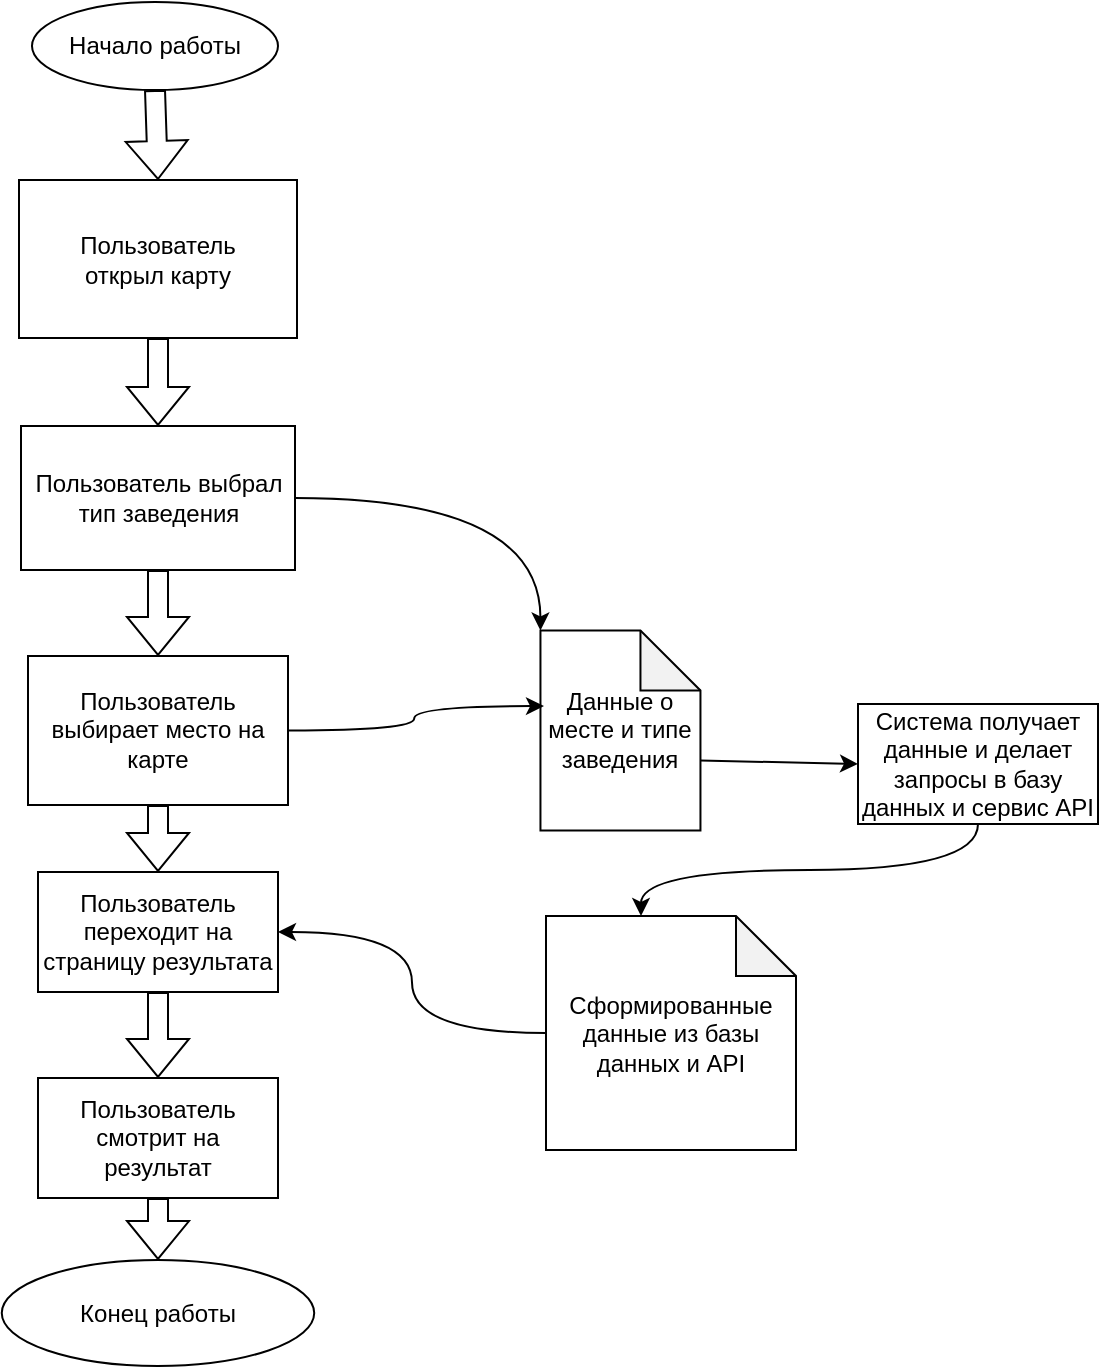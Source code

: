 <mxfile version="21.3.8" type="github">
  <diagram name="Страница 1" id="bQretnI69ctjten80arA">
    <mxGraphModel dx="1434" dy="764" grid="0" gridSize="10" guides="1" tooltips="1" connect="1" arrows="1" fold="1" page="1" pageScale="1" pageWidth="827" pageHeight="1169" math="0" shadow="0">
      <root>
        <mxCell id="0" />
        <mxCell id="1" parent="0" />
        <mxCell id="LL774IvO9tcLNUnfwU3K-1" value="Конец работы" style="ellipse;whiteSpace=wrap;html=1;" parent="1" vertex="1">
          <mxGeometry x="179.88" y="757" width="156.23" height="53" as="geometry" />
        </mxCell>
        <mxCell id="LL774IvO9tcLNUnfwU3K-8" value="" style="rounded=0;whiteSpace=wrap;html=1;" parent="1" vertex="1">
          <mxGeometry x="188.5" y="217" width="139" height="79" as="geometry" />
        </mxCell>
        <mxCell id="LL774IvO9tcLNUnfwU3K-9" value="Пользователь открыл карту" style="text;html=1;strokeColor=none;fillColor=none;align=center;verticalAlign=middle;whiteSpace=wrap;rounded=0;" parent="1" vertex="1">
          <mxGeometry x="228" y="241.5" width="60" height="30" as="geometry" />
        </mxCell>
        <mxCell id="LL774IvO9tcLNUnfwU3K-11" value="Пользователь выбрал тип заведения" style="rounded=0;whiteSpace=wrap;html=1;" parent="1" vertex="1">
          <mxGeometry x="189.5" y="340" width="137" height="72" as="geometry" />
        </mxCell>
        <mxCell id="LL774IvO9tcLNUnfwU3K-13" value="Начало работы" style="ellipse;whiteSpace=wrap;html=1;" parent="1" vertex="1">
          <mxGeometry x="195" y="128" width="123" height="44" as="geometry" />
        </mxCell>
        <mxCell id="LL774IvO9tcLNUnfwU3K-18" value="Пользователь выбирает место на карте" style="rounded=0;whiteSpace=wrap;html=1;" parent="1" vertex="1">
          <mxGeometry x="193" y="455" width="130" height="74.5" as="geometry" />
        </mxCell>
        <mxCell id="LL774IvO9tcLNUnfwU3K-22" value="" style="shape=flexArrow;endArrow=classic;html=1;rounded=0;exitX=0.5;exitY=1;exitDx=0;exitDy=0;entryX=0.5;entryY=0;entryDx=0;entryDy=0;" parent="1" source="LL774IvO9tcLNUnfwU3K-13" target="LL774IvO9tcLNUnfwU3K-8" edge="1">
          <mxGeometry width="50" height="50" relative="1" as="geometry">
            <mxPoint x="426" y="501" as="sourcePoint" />
            <mxPoint x="232" y="201" as="targetPoint" />
          </mxGeometry>
        </mxCell>
        <mxCell id="LL774IvO9tcLNUnfwU3K-23" value="" style="shape=flexArrow;endArrow=classic;html=1;rounded=0;exitX=0.5;exitY=1;exitDx=0;exitDy=0;entryX=0.5;entryY=0;entryDx=0;entryDy=0;" parent="1" source="LL774IvO9tcLNUnfwU3K-8" target="LL774IvO9tcLNUnfwU3K-11" edge="1">
          <mxGeometry width="50" height="50" relative="1" as="geometry">
            <mxPoint x="426" y="417" as="sourcePoint" />
            <mxPoint x="476" y="367" as="targetPoint" />
          </mxGeometry>
        </mxCell>
        <mxCell id="CtZ_4qPWL-y6pO8goCIR-1" value="Пользователь смотрит на результат" style="rounded=0;whiteSpace=wrap;html=1;" vertex="1" parent="1">
          <mxGeometry x="198" y="666" width="120" height="60" as="geometry" />
        </mxCell>
        <mxCell id="CtZ_4qPWL-y6pO8goCIR-2" value="Данные о месте и типе заведения" style="shape=note;whiteSpace=wrap;html=1;backgroundOutline=1;darkOpacity=0.05;" vertex="1" parent="1">
          <mxGeometry x="449.23" y="442.25" width="80" height="100" as="geometry" />
        </mxCell>
        <mxCell id="CtZ_4qPWL-y6pO8goCIR-4" value="" style="endArrow=classic;html=1;rounded=0;edgeStyle=orthogonalEdgeStyle;curved=1;exitX=1;exitY=0.5;exitDx=0;exitDy=0;entryX=0;entryY=0;entryDx=0;entryDy=0;entryPerimeter=0;" edge="1" parent="1" source="LL774IvO9tcLNUnfwU3K-11" target="CtZ_4qPWL-y6pO8goCIR-2">
          <mxGeometry width="50" height="50" relative="1" as="geometry">
            <mxPoint x="384" y="545" as="sourcePoint" />
            <mxPoint x="434" y="495" as="targetPoint" />
          </mxGeometry>
        </mxCell>
        <mxCell id="CtZ_4qPWL-y6pO8goCIR-5" value="" style="endArrow=classic;html=1;rounded=0;edgeStyle=orthogonalEdgeStyle;curved=1;exitX=1;exitY=0.5;exitDx=0;exitDy=0;entryX=0.022;entryY=0.378;entryDx=0;entryDy=0;entryPerimeter=0;" edge="1" parent="1" source="LL774IvO9tcLNUnfwU3K-18" target="CtZ_4qPWL-y6pO8goCIR-2">
          <mxGeometry width="50" height="50" relative="1" as="geometry">
            <mxPoint x="387" y="618" as="sourcePoint" />
            <mxPoint x="437" y="568" as="targetPoint" />
          </mxGeometry>
        </mxCell>
        <mxCell id="CtZ_4qPWL-y6pO8goCIR-6" value="Система получает данные и делает запросы в базу данных и сервис API" style="rounded=0;whiteSpace=wrap;html=1;" vertex="1" parent="1">
          <mxGeometry x="608" y="479" width="120" height="60" as="geometry" />
        </mxCell>
        <mxCell id="CtZ_4qPWL-y6pO8goCIR-7" value="" style="endArrow=classic;html=1;rounded=0;exitX=0;exitY=0;exitDx=80;exitDy=65;exitPerimeter=0;entryX=0;entryY=0.5;entryDx=0;entryDy=0;" edge="1" parent="1" source="CtZ_4qPWL-y6pO8goCIR-2" target="CtZ_4qPWL-y6pO8goCIR-6">
          <mxGeometry width="50" height="50" relative="1" as="geometry">
            <mxPoint x="387" y="618" as="sourcePoint" />
            <mxPoint x="437" y="568" as="targetPoint" />
          </mxGeometry>
        </mxCell>
        <mxCell id="CtZ_4qPWL-y6pO8goCIR-9" value="Сформированные данные из базы данных и API" style="shape=note;whiteSpace=wrap;html=1;backgroundOutline=1;darkOpacity=0.05;" vertex="1" parent="1">
          <mxGeometry x="452" y="585" width="125" height="117" as="geometry" />
        </mxCell>
        <mxCell id="CtZ_4qPWL-y6pO8goCIR-10" value="" style="endArrow=classic;html=1;rounded=0;edgeStyle=orthogonalEdgeStyle;curved=1;exitX=0.5;exitY=1;exitDx=0;exitDy=0;entryX=0;entryY=0;entryDx=47.5;entryDy=0;entryPerimeter=0;" edge="1" parent="1" source="CtZ_4qPWL-y6pO8goCIR-6" target="CtZ_4qPWL-y6pO8goCIR-9">
          <mxGeometry width="50" height="50" relative="1" as="geometry">
            <mxPoint x="387" y="618" as="sourcePoint" />
            <mxPoint x="437" y="568" as="targetPoint" />
          </mxGeometry>
        </mxCell>
        <mxCell id="CtZ_4qPWL-y6pO8goCIR-11" value="Пользователь переходит на страницу результата" style="rounded=0;whiteSpace=wrap;html=1;" vertex="1" parent="1">
          <mxGeometry x="198" y="563" width="120" height="60" as="geometry" />
        </mxCell>
        <mxCell id="CtZ_4qPWL-y6pO8goCIR-12" value="" style="shape=flexArrow;endArrow=classic;html=1;rounded=0;exitX=0.5;exitY=1;exitDx=0;exitDy=0;entryX=0.5;entryY=0;entryDx=0;entryDy=0;" edge="1" parent="1" source="LL774IvO9tcLNUnfwU3K-11" target="LL774IvO9tcLNUnfwU3K-18">
          <mxGeometry width="50" height="50" relative="1" as="geometry">
            <mxPoint x="387" y="618" as="sourcePoint" />
            <mxPoint x="437" y="568" as="targetPoint" />
          </mxGeometry>
        </mxCell>
        <mxCell id="CtZ_4qPWL-y6pO8goCIR-13" value="" style="shape=flexArrow;endArrow=classic;html=1;rounded=0;exitX=0.5;exitY=1;exitDx=0;exitDy=0;entryX=0.5;entryY=0;entryDx=0;entryDy=0;" edge="1" parent="1" source="LL774IvO9tcLNUnfwU3K-18" target="CtZ_4qPWL-y6pO8goCIR-11">
          <mxGeometry width="50" height="50" relative="1" as="geometry">
            <mxPoint x="372" y="522" as="sourcePoint" />
            <mxPoint x="372" y="565" as="targetPoint" />
          </mxGeometry>
        </mxCell>
        <mxCell id="CtZ_4qPWL-y6pO8goCIR-14" value="" style="shape=flexArrow;endArrow=classic;html=1;rounded=0;exitX=0.5;exitY=1;exitDx=0;exitDy=0;entryX=0.5;entryY=0;entryDx=0;entryDy=0;" edge="1" parent="1" source="CtZ_4qPWL-y6pO8goCIR-11" target="CtZ_4qPWL-y6pO8goCIR-1">
          <mxGeometry width="50" height="50" relative="1" as="geometry">
            <mxPoint x="387" y="618" as="sourcePoint" />
            <mxPoint x="437" y="568" as="targetPoint" />
          </mxGeometry>
        </mxCell>
        <mxCell id="CtZ_4qPWL-y6pO8goCIR-15" value="" style="shape=flexArrow;endArrow=classic;html=1;rounded=0;exitX=0.5;exitY=1;exitDx=0;exitDy=0;entryX=0.5;entryY=0;entryDx=0;entryDy=0;" edge="1" parent="1" source="CtZ_4qPWL-y6pO8goCIR-1" target="LL774IvO9tcLNUnfwU3K-1">
          <mxGeometry width="50" height="50" relative="1" as="geometry">
            <mxPoint x="387" y="618" as="sourcePoint" />
            <mxPoint x="437" y="568" as="targetPoint" />
          </mxGeometry>
        </mxCell>
        <mxCell id="CtZ_4qPWL-y6pO8goCIR-16" value="" style="endArrow=classic;html=1;rounded=0;edgeStyle=orthogonalEdgeStyle;curved=1;entryX=1;entryY=0.5;entryDx=0;entryDy=0;exitX=0;exitY=0.5;exitDx=0;exitDy=0;exitPerimeter=0;" edge="1" parent="1" source="CtZ_4qPWL-y6pO8goCIR-9" target="CtZ_4qPWL-y6pO8goCIR-11">
          <mxGeometry width="50" height="50" relative="1" as="geometry">
            <mxPoint x="418" y="660" as="sourcePoint" />
            <mxPoint x="437" y="568" as="targetPoint" />
          </mxGeometry>
        </mxCell>
      </root>
    </mxGraphModel>
  </diagram>
</mxfile>
